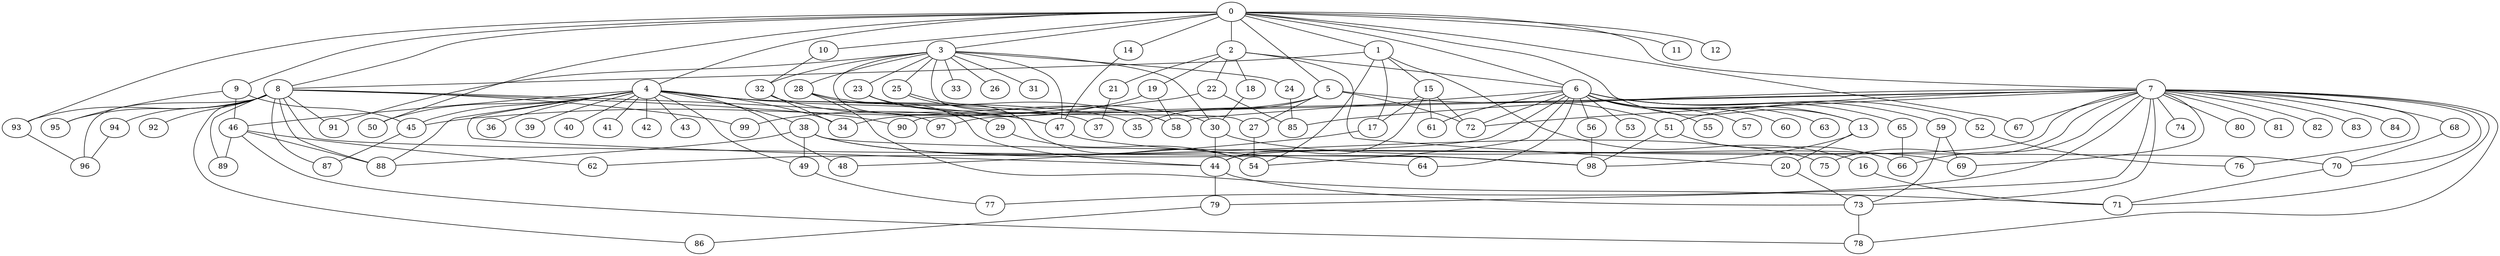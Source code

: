 
graph graphname {
    0 -- 1
0 -- 2
0 -- 3
0 -- 4
0 -- 5
0 -- 6
0 -- 7
0 -- 8
0 -- 9
0 -- 10
0 -- 11
0 -- 12
0 -- 13
0 -- 14
0 -- 50
0 -- 67
0 -- 93
1 -- 16
1 -- 17
1 -- 15
1 -- 54
1 -- 8
2 -- 18
2 -- 19
2 -- 20
2 -- 21
2 -- 22
2 -- 6
3 -- 32
3 -- 33
3 -- 23
3 -- 24
3 -- 25
3 -- 26
3 -- 27
3 -- 28
3 -- 29
3 -- 30
3 -- 31
3 -- 47
3 -- 91
4 -- 34
4 -- 35
4 -- 36
4 -- 37
4 -- 38
4 -- 39
4 -- 40
4 -- 41
4 -- 42
4 -- 43
4 -- 44
4 -- 45
4 -- 46
4 -- 47
4 -- 48
4 -- 49
4 -- 50
4 -- 88
5 -- 51
5 -- 35
5 -- 27
5 -- 34
5 -- 72
6 -- 64
6 -- 65
6 -- 52
6 -- 53
6 -- 54
6 -- 55
6 -- 56
6 -- 57
6 -- 58
6 -- 59
6 -- 60
6 -- 61
6 -- 62
6 -- 63
6 -- 72
6 -- 13
7 -- 66
7 -- 67
7 -- 68
7 -- 69
7 -- 70
7 -- 71
7 -- 72
7 -- 73
7 -- 74
7 -- 75
7 -- 76
7 -- 77
7 -- 78
7 -- 79
7 -- 80
7 -- 81
7 -- 82
7 -- 83
7 -- 84
7 -- 85
7 -- 51
7 -- 90
7 -- 97
7 -- 44
8 -- 96
8 -- 98
8 -- 99
8 -- 97
8 -- 86
8 -- 87
8 -- 88
8 -- 89
8 -- 90
8 -- 91
8 -- 92
8 -- 93
8 -- 94
8 -- 95
9 -- 45
9 -- 95
9 -- 46
10 -- 32
13 -- 20
13 -- 98
14 -- 47
15 -- 44
15 -- 61
15 -- 17
15 -- 72
16 -- 71
17 -- 48
18 -- 30
19 -- 99
19 -- 58
20 -- 73
21 -- 37
22 -- 45
22 -- 85
23 -- 58
23 -- 29
24 -- 85
25 -- 54
25 -- 30
27 -- 54
28 -- 71
28 -- 58
28 -- 44
29 -- 54
30 -- 69
30 -- 44
32 -- 34
32 -- 47
38 -- 98
38 -- 49
38 -- 70
38 -- 75
38 -- 88
44 -- 79
44 -- 73
45 -- 87
46 -- 88
46 -- 78
46 -- 62
46 -- 89
47 -- 64
49 -- 77
51 -- 98
51 -- 66
52 -- 76
56 -- 98
59 -- 69
59 -- 73
65 -- 66
68 -- 70
70 -- 71
73 -- 78
79 -- 86
93 -- 96
94 -- 96

}
